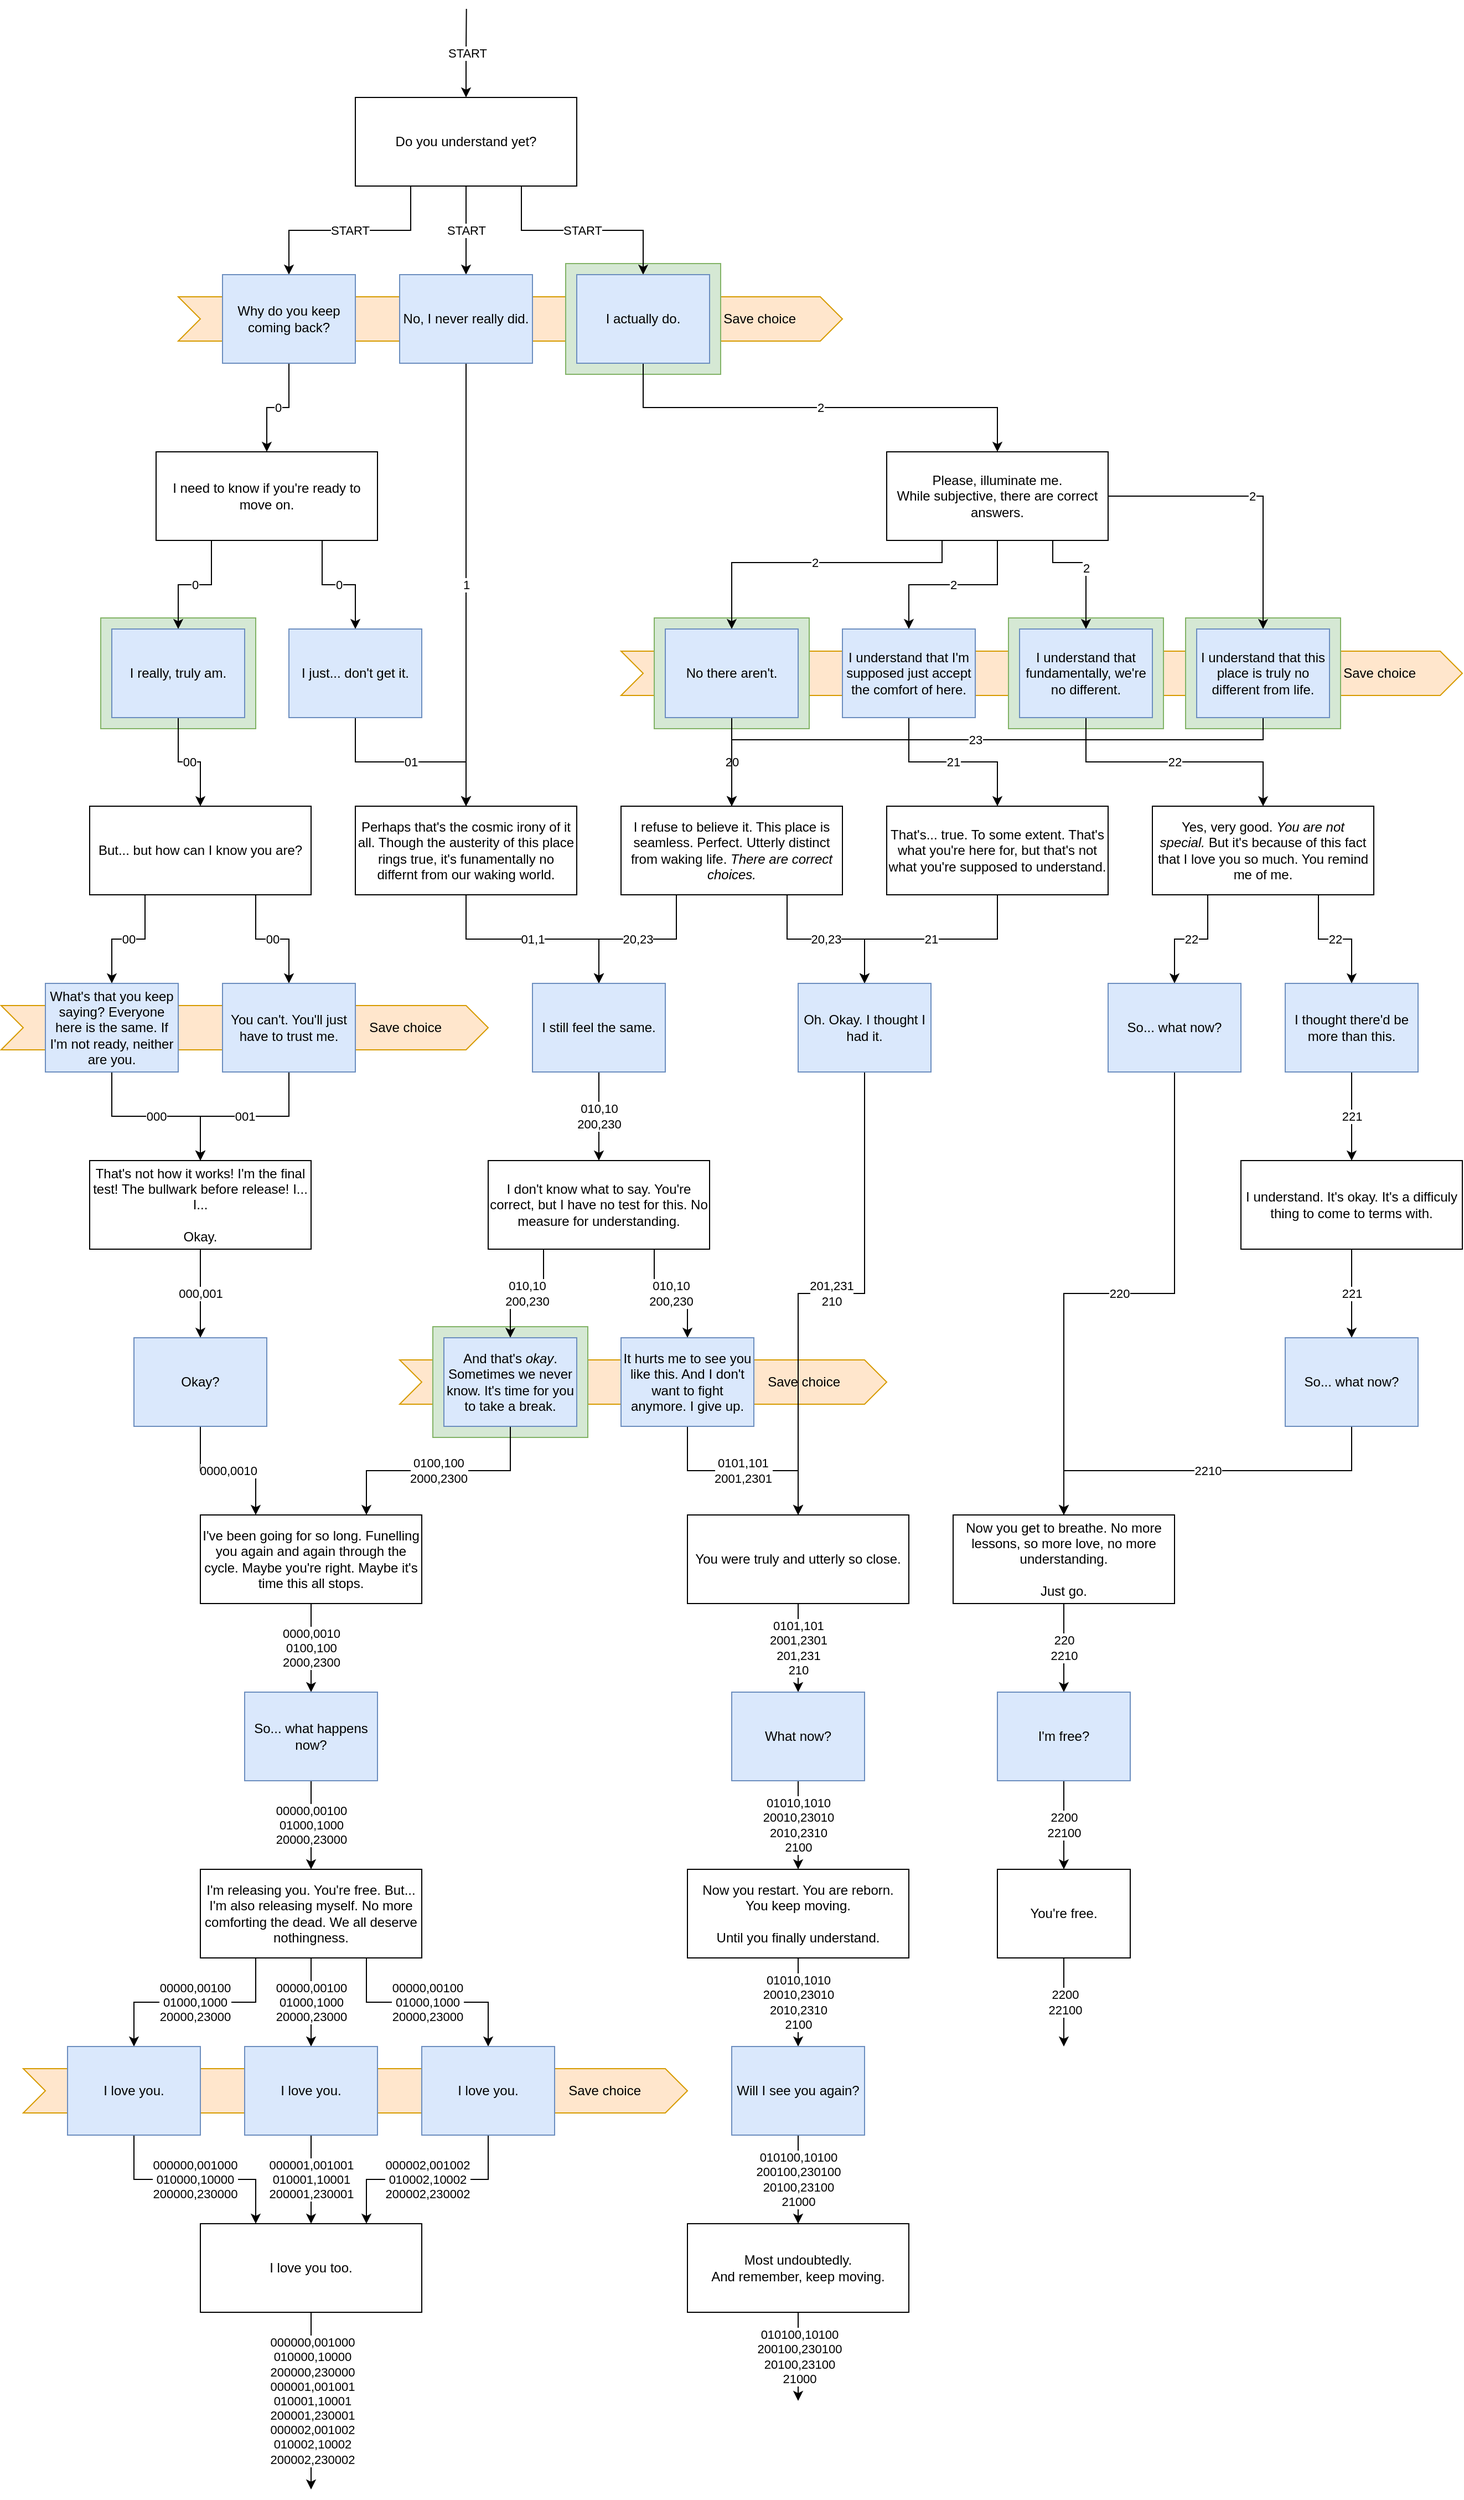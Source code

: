 <mxfile version="20.8.16" type="device"><diagram name="Page-1" id="3zAvC4uQ2UPgK45ixoWd"><mxGraphModel dx="1434" dy="956" grid="1" gridSize="10" guides="1" tooltips="1" connect="1" arrows="1" fold="1" page="1" pageScale="1" pageWidth="800" pageHeight="1000" math="0" shadow="0"><root><mxCell id="0"/><mxCell id="1" parent="0"/><mxCell id="sN-Rr3msufmlazrke0UE-114" value="&lt;blockquote style=&quot;margin: 0 0 0 40px; border: none; padding: 0px;&quot;&gt;&lt;blockquote style=&quot;margin: 0 0 0 40px; border: none; padding: 0px;&quot;&gt;&lt;blockquote style=&quot;margin: 0 0 0 40px; border: none; padding: 0px;&quot;&gt;Save choice&lt;/blockquote&gt;&lt;/blockquote&gt;&lt;/blockquote&gt;" style="shape=step;perimeter=stepPerimeter;whiteSpace=wrap;html=1;fixedSize=1;fillColor=#ffe6cc;strokeColor=#d79b00;align=right;spacingRight=40;" vertex="1" parent="1"><mxGeometry x="400" y="1260" width="440" height="40" as="geometry"/></mxCell><mxCell id="sN-Rr3msufmlazrke0UE-123" value="" style="rounded=0;whiteSpace=wrap;html=1;fillColor=#d5e8d4;strokeColor=#82b366;" vertex="1" parent="1"><mxGeometry x="430" y="1230" width="140" height="100" as="geometry"/></mxCell><mxCell id="sN-Rr3msufmlazrke0UE-122" value="" style="rounded=0;whiteSpace=wrap;html=1;fillColor=#d5e8d4;strokeColor=#82b366;" vertex="1" parent="1"><mxGeometry x="130" y="590" width="140" height="100" as="geometry"/></mxCell><mxCell id="sN-Rr3msufmlazrke0UE-113" value="&lt;blockquote style=&quot;margin: 0 0 0 40px; border: none; padding: 0px;&quot;&gt;&lt;blockquote style=&quot;margin: 0 0 0 40px; border: none; padding: 0px;&quot;&gt;&lt;blockquote style=&quot;margin: 0 0 0 40px; border: none; padding: 0px;&quot;&gt;Save choice&lt;/blockquote&gt;&lt;/blockquote&gt;&lt;/blockquote&gt;" style="shape=step;perimeter=stepPerimeter;whiteSpace=wrap;html=1;fixedSize=1;fillColor=#ffe6cc;strokeColor=#d79b00;align=right;spacingRight=40;" vertex="1" parent="1"><mxGeometry x="600" y="620" width="760" height="40" as="geometry"/></mxCell><mxCell id="sN-Rr3msufmlazrke0UE-121" value="" style="rounded=0;whiteSpace=wrap;html=1;fillColor=#d5e8d4;strokeColor=#82b366;" vertex="1" parent="1"><mxGeometry x="950" y="590" width="140" height="100" as="geometry"/></mxCell><mxCell id="sN-Rr3msufmlazrke0UE-120" value="" style="rounded=0;whiteSpace=wrap;html=1;fillColor=#d5e8d4;strokeColor=#82b366;" vertex="1" parent="1"><mxGeometry x="1110" y="590" width="140" height="100" as="geometry"/></mxCell><mxCell id="sN-Rr3msufmlazrke0UE-119" value="" style="rounded=0;whiteSpace=wrap;html=1;fillColor=#d5e8d4;strokeColor=#82b366;" vertex="1" parent="1"><mxGeometry x="630" y="590" width="140" height="100" as="geometry"/></mxCell><mxCell id="sN-Rr3msufmlazrke0UE-116" value="&lt;blockquote style=&quot;margin: 0 0 0 40px; border: none; padding: 0px;&quot;&gt;&lt;blockquote style=&quot;margin: 0 0 0 40px; border: none; padding: 0px;&quot;&gt;&lt;blockquote style=&quot;margin: 0 0 0 40px; border: none; padding: 0px;&quot;&gt;Save choice&lt;/blockquote&gt;&lt;/blockquote&gt;&lt;/blockquote&gt;" style="shape=step;perimeter=stepPerimeter;whiteSpace=wrap;html=1;fixedSize=1;fillColor=#ffe6cc;strokeColor=#d79b00;align=right;spacingRight=40;" vertex="1" parent="1"><mxGeometry x="200" y="300" width="600" height="40" as="geometry"/></mxCell><mxCell id="sN-Rr3msufmlazrke0UE-118" value="" style="rounded=0;whiteSpace=wrap;html=1;fillColor=#d5e8d4;strokeColor=#82b366;" vertex="1" parent="1"><mxGeometry x="550" y="270" width="140" height="100" as="geometry"/></mxCell><mxCell id="sN-Rr3msufmlazrke0UE-117" value="&lt;blockquote style=&quot;margin: 0 0 0 40px; border: none; padding: 0px;&quot;&gt;&lt;blockquote style=&quot;margin: 0 0 0 40px; border: none; padding: 0px;&quot;&gt;&lt;blockquote style=&quot;margin: 0 0 0 40px; border: none; padding: 0px;&quot;&gt;Save choice&lt;/blockquote&gt;&lt;/blockquote&gt;&lt;/blockquote&gt;" style="shape=step;perimeter=stepPerimeter;whiteSpace=wrap;html=1;fixedSize=1;fillColor=#ffe6cc;strokeColor=#d79b00;align=right;spacingRight=40;" vertex="1" parent="1"><mxGeometry x="60" y="1900" width="600" height="40" as="geometry"/></mxCell><mxCell id="sN-Rr3msufmlazrke0UE-115" value="&lt;blockquote style=&quot;margin: 0 0 0 40px; border: none; padding: 0px;&quot;&gt;&lt;blockquote style=&quot;margin: 0 0 0 40px; border: none; padding: 0px;&quot;&gt;&lt;blockquote style=&quot;margin: 0 0 0 40px; border: none; padding: 0px;&quot;&gt;Save choice&lt;/blockquote&gt;&lt;/blockquote&gt;&lt;/blockquote&gt;" style="shape=step;perimeter=stepPerimeter;whiteSpace=wrap;html=1;fixedSize=1;fillColor=#ffe6cc;strokeColor=#d79b00;align=right;spacingRight=40;" vertex="1" parent="1"><mxGeometry x="40" y="940" width="440" height="40" as="geometry"/></mxCell><mxCell id="sN-Rr3msufmlazrke0UE-68" value="201,231&lt;br&gt;210" style="edgeStyle=orthogonalEdgeStyle;rounded=0;orthogonalLoop=1;jettySize=auto;html=1;exitX=0.5;exitY=1;exitDx=0;exitDy=0;entryX=0.5;entryY=0;entryDx=0;entryDy=0;" edge="1" parent="1" source="sN-Rr3msufmlazrke0UE-50" target="sN-Rr3msufmlazrke0UE-67"><mxGeometry relative="1" as="geometry"/></mxCell><mxCell id="qBQjaYmyJl9NeoJPT0mI-4" value="START" style="edgeStyle=orthogonalEdgeStyle;rounded=0;orthogonalLoop=1;jettySize=auto;html=1;exitX=0.5;exitY=0;exitDx=0;exitDy=0;startArrow=classic;startFill=1;endArrow=none;endFill=0;" parent="1" source="qBQjaYmyJl9NeoJPT0mI-5" edge="1"><mxGeometry relative="1" as="geometry"><mxPoint x="460.345" y="40" as="targetPoint"/></mxGeometry></mxCell><mxCell id="sN-Rr3msufmlazrke0UE-3" value="START" style="edgeStyle=orthogonalEdgeStyle;rounded=0;orthogonalLoop=1;jettySize=auto;html=1;exitX=0.25;exitY=1;exitDx=0;exitDy=0;entryX=0.5;entryY=0;entryDx=0;entryDy=0;" edge="1" parent="1" source="qBQjaYmyJl9NeoJPT0mI-5" target="qBQjaYmyJl9NeoJPT0mI-14"><mxGeometry relative="1" as="geometry"/></mxCell><mxCell id="sN-Rr3msufmlazrke0UE-4" value="START" style="edgeStyle=orthogonalEdgeStyle;rounded=0;orthogonalLoop=1;jettySize=auto;html=1;exitX=0.5;exitY=1;exitDx=0;exitDy=0;entryX=0.5;entryY=0;entryDx=0;entryDy=0;" edge="1" parent="1" source="qBQjaYmyJl9NeoJPT0mI-5" target="sN-Rr3msufmlazrke0UE-1"><mxGeometry relative="1" as="geometry"/></mxCell><mxCell id="sN-Rr3msufmlazrke0UE-5" value="START" style="edgeStyle=orthogonalEdgeStyle;rounded=0;orthogonalLoop=1;jettySize=auto;html=1;exitX=0.75;exitY=1;exitDx=0;exitDy=0;entryX=0.5;entryY=0;entryDx=0;entryDy=0;" edge="1" parent="1" source="qBQjaYmyJl9NeoJPT0mI-5" target="sN-Rr3msufmlazrke0UE-2"><mxGeometry relative="1" as="geometry"/></mxCell><mxCell id="qBQjaYmyJl9NeoJPT0mI-5" value="Do you understand yet?" style="rounded=0;whiteSpace=wrap;html=1;" parent="1" vertex="1"><mxGeometry x="360" y="120" width="200" height="80" as="geometry"/></mxCell><mxCell id="sN-Rr3msufmlazrke0UE-9" value="0" style="edgeStyle=orthogonalEdgeStyle;rounded=0;orthogonalLoop=1;jettySize=auto;html=1;exitX=0.5;exitY=1;exitDx=0;exitDy=0;entryX=0.5;entryY=0;entryDx=0;entryDy=0;" edge="1" parent="1" source="qBQjaYmyJl9NeoJPT0mI-14" target="sN-Rr3msufmlazrke0UE-8"><mxGeometry relative="1" as="geometry"/></mxCell><mxCell id="qBQjaYmyJl9NeoJPT0mI-14" value="Why do you keep coming back?" style="rounded=0;whiteSpace=wrap;html=1;fillColor=#dae8fc;strokeColor=#6c8ebf;" parent="1" vertex="1"><mxGeometry x="240" y="280" width="120" height="80" as="geometry"/></mxCell><mxCell id="sN-Rr3msufmlazrke0UE-10" value="1" style="edgeStyle=orthogonalEdgeStyle;rounded=0;orthogonalLoop=1;jettySize=auto;html=1;exitX=0.5;exitY=1;exitDx=0;exitDy=0;entryX=0.5;entryY=0;entryDx=0;entryDy=0;" edge="1" parent="1" source="sN-Rr3msufmlazrke0UE-1" target="sN-Rr3msufmlazrke0UE-7"><mxGeometry relative="1" as="geometry"/></mxCell><mxCell id="sN-Rr3msufmlazrke0UE-1" value="No, I never really did." style="rounded=0;whiteSpace=wrap;html=1;fillColor=#dae8fc;strokeColor=#6c8ebf;" vertex="1" parent="1"><mxGeometry x="400" y="280" width="120" height="80" as="geometry"/></mxCell><mxCell id="sN-Rr3msufmlazrke0UE-11" value="2" style="edgeStyle=orthogonalEdgeStyle;rounded=0;orthogonalLoop=1;jettySize=auto;html=1;exitX=0.5;exitY=1;exitDx=0;exitDy=0;entryX=0.5;entryY=0;entryDx=0;entryDy=0;" edge="1" parent="1" source="sN-Rr3msufmlazrke0UE-2" target="sN-Rr3msufmlazrke0UE-6"><mxGeometry relative="1" as="geometry"/></mxCell><mxCell id="sN-Rr3msufmlazrke0UE-2" value="I actually do." style="rounded=0;whiteSpace=wrap;html=1;fillColor=#dae8fc;strokeColor=#6c8ebf;" vertex="1" parent="1"><mxGeometry x="560" y="280" width="120" height="80" as="geometry"/></mxCell><mxCell id="sN-Rr3msufmlazrke0UE-25" value="2" style="edgeStyle=orthogonalEdgeStyle;rounded=0;orthogonalLoop=1;jettySize=auto;html=1;exitX=1;exitY=0.5;exitDx=0;exitDy=0;entryX=0.5;entryY=0;entryDx=0;entryDy=0;" edge="1" parent="1" source="sN-Rr3msufmlazrke0UE-6" target="sN-Rr3msufmlazrke0UE-20"><mxGeometry relative="1" as="geometry"/></mxCell><mxCell id="sN-Rr3msufmlazrke0UE-26" value="2" style="edgeStyle=orthogonalEdgeStyle;rounded=0;orthogonalLoop=1;jettySize=auto;html=1;exitX=0.75;exitY=1;exitDx=0;exitDy=0;entryX=0.5;entryY=0;entryDx=0;entryDy=0;" edge="1" parent="1" source="sN-Rr3msufmlazrke0UE-6" target="sN-Rr3msufmlazrke0UE-19"><mxGeometry relative="1" as="geometry"><Array as="points"><mxPoint x="990" y="540"/><mxPoint x="1020" y="540"/></Array></mxGeometry></mxCell><mxCell id="sN-Rr3msufmlazrke0UE-27" value="2" style="edgeStyle=orthogonalEdgeStyle;rounded=0;orthogonalLoop=1;jettySize=auto;html=1;exitX=0.25;exitY=1;exitDx=0;exitDy=0;entryX=0.5;entryY=0;entryDx=0;entryDy=0;" edge="1" parent="1" source="sN-Rr3msufmlazrke0UE-6" target="sN-Rr3msufmlazrke0UE-17"><mxGeometry relative="1" as="geometry"><Array as="points"><mxPoint x="890" y="540"/><mxPoint x="700" y="540"/></Array></mxGeometry></mxCell><mxCell id="sN-Rr3msufmlazrke0UE-28" value="2" style="edgeStyle=orthogonalEdgeStyle;rounded=0;orthogonalLoop=1;jettySize=auto;html=1;exitX=0.5;exitY=1;exitDx=0;exitDy=0;entryX=0.5;entryY=0;entryDx=0;entryDy=0;" edge="1" parent="1" source="sN-Rr3msufmlazrke0UE-6" target="sN-Rr3msufmlazrke0UE-18"><mxGeometry relative="1" as="geometry"/></mxCell><mxCell id="sN-Rr3msufmlazrke0UE-6" value="Please, illuminate me.&lt;br&gt;While subjective, there are correct answers." style="rounded=0;whiteSpace=wrap;html=1;" vertex="1" parent="1"><mxGeometry x="840" y="440" width="200" height="80" as="geometry"/></mxCell><mxCell id="sN-Rr3msufmlazrke0UE-46" value="01,1" style="edgeStyle=orthogonalEdgeStyle;rounded=0;orthogonalLoop=1;jettySize=auto;html=1;exitX=0.5;exitY=1;exitDx=0;exitDy=0;entryX=0.5;entryY=0;entryDx=0;entryDy=0;" edge="1" parent="1" source="sN-Rr3msufmlazrke0UE-7" target="sN-Rr3msufmlazrke0UE-45"><mxGeometry relative="1" as="geometry"/></mxCell><mxCell id="sN-Rr3msufmlazrke0UE-7" value="Perhaps that's the cosmic irony of it all. Though the austerity of this place rings true, it's funamentally no differnt from our waking world." style="rounded=0;whiteSpace=wrap;html=1;" vertex="1" parent="1"><mxGeometry x="360" y="760" width="200" height="80" as="geometry"/></mxCell><mxCell id="sN-Rr3msufmlazrke0UE-14" value="0" style="edgeStyle=orthogonalEdgeStyle;rounded=0;orthogonalLoop=1;jettySize=auto;html=1;exitX=0.25;exitY=1;exitDx=0;exitDy=0;entryX=0.5;entryY=0;entryDx=0;entryDy=0;" edge="1" parent="1" source="sN-Rr3msufmlazrke0UE-8" target="sN-Rr3msufmlazrke0UE-13"><mxGeometry relative="1" as="geometry"/></mxCell><mxCell id="sN-Rr3msufmlazrke0UE-15" value="0" style="edgeStyle=orthogonalEdgeStyle;rounded=0;orthogonalLoop=1;jettySize=auto;html=1;exitX=0.75;exitY=1;exitDx=0;exitDy=0;entryX=0.5;entryY=0;entryDx=0;entryDy=0;" edge="1" parent="1" source="sN-Rr3msufmlazrke0UE-8" target="sN-Rr3msufmlazrke0UE-12"><mxGeometry relative="1" as="geometry"/></mxCell><mxCell id="sN-Rr3msufmlazrke0UE-8" value="I need to know if you're ready to move on." style="rounded=0;whiteSpace=wrap;html=1;" vertex="1" parent="1"><mxGeometry x="180" y="440" width="200" height="80" as="geometry"/></mxCell><mxCell id="sN-Rr3msufmlazrke0UE-16" value="01" style="edgeStyle=orthogonalEdgeStyle;rounded=0;orthogonalLoop=1;jettySize=auto;html=1;exitX=0.5;exitY=1;exitDx=0;exitDy=0;entryX=0.5;entryY=0;entryDx=0;entryDy=0;" edge="1" parent="1" source="sN-Rr3msufmlazrke0UE-12" target="sN-Rr3msufmlazrke0UE-7"><mxGeometry relative="1" as="geometry"/></mxCell><mxCell id="sN-Rr3msufmlazrke0UE-12" value="I just... don't get it." style="rounded=0;whiteSpace=wrap;html=1;fillColor=#dae8fc;strokeColor=#6c8ebf;" vertex="1" parent="1"><mxGeometry x="300" y="600" width="120" height="80" as="geometry"/></mxCell><mxCell id="sN-Rr3msufmlazrke0UE-38" value="00" style="edgeStyle=orthogonalEdgeStyle;rounded=0;orthogonalLoop=1;jettySize=auto;html=1;exitX=0.5;exitY=1;exitDx=0;exitDy=0;entryX=0.5;entryY=0;entryDx=0;entryDy=0;" edge="1" parent="1" source="sN-Rr3msufmlazrke0UE-13" target="sN-Rr3msufmlazrke0UE-37"><mxGeometry relative="1" as="geometry"/></mxCell><mxCell id="sN-Rr3msufmlazrke0UE-13" value="I really, truly am." style="rounded=0;whiteSpace=wrap;html=1;fillColor=#dae8fc;strokeColor=#6c8ebf;" vertex="1" parent="1"><mxGeometry x="140" y="600" width="120" height="80" as="geometry"/></mxCell><mxCell id="sN-Rr3msufmlazrke0UE-30" value="20" style="edgeStyle=orthogonalEdgeStyle;rounded=0;orthogonalLoop=1;jettySize=auto;html=1;exitX=0.5;exitY=1;exitDx=0;exitDy=0;entryX=0.5;entryY=0;entryDx=0;entryDy=0;" edge="1" parent="1" source="sN-Rr3msufmlazrke0UE-17" target="sN-Rr3msufmlazrke0UE-29"><mxGeometry relative="1" as="geometry"/></mxCell><mxCell id="sN-Rr3msufmlazrke0UE-17" value="No there aren't." style="rounded=0;whiteSpace=wrap;html=1;fillColor=#dae8fc;strokeColor=#6c8ebf;" vertex="1" parent="1"><mxGeometry x="640" y="600" width="120" height="80" as="geometry"/></mxCell><mxCell id="sN-Rr3msufmlazrke0UE-34" value="21" style="edgeStyle=orthogonalEdgeStyle;rounded=0;orthogonalLoop=1;jettySize=auto;html=1;exitX=0.5;exitY=1;exitDx=0;exitDy=0;entryX=0.5;entryY=0;entryDx=0;entryDy=0;" edge="1" parent="1" source="sN-Rr3msufmlazrke0UE-18" target="sN-Rr3msufmlazrke0UE-31"><mxGeometry relative="1" as="geometry"/></mxCell><mxCell id="sN-Rr3msufmlazrke0UE-18" value="I understand that I'm supposed just accept the comfort of here." style="rounded=0;whiteSpace=wrap;html=1;fillColor=#dae8fc;strokeColor=#6c8ebf;" vertex="1" parent="1"><mxGeometry x="800" y="600" width="120" height="80" as="geometry"/></mxCell><mxCell id="sN-Rr3msufmlazrke0UE-35" value="22" style="edgeStyle=orthogonalEdgeStyle;rounded=0;orthogonalLoop=1;jettySize=auto;html=1;exitX=0.5;exitY=1;exitDx=0;exitDy=0;entryX=0.5;entryY=0;entryDx=0;entryDy=0;" edge="1" parent="1" source="sN-Rr3msufmlazrke0UE-19" target="sN-Rr3msufmlazrke0UE-32"><mxGeometry relative="1" as="geometry"/></mxCell><mxCell id="sN-Rr3msufmlazrke0UE-19" value="I understand that fundamentally, we're no different." style="rounded=0;whiteSpace=wrap;html=1;fillColor=#dae8fc;strokeColor=#6c8ebf;" vertex="1" parent="1"><mxGeometry x="960" y="600" width="120" height="80" as="geometry"/></mxCell><mxCell id="sN-Rr3msufmlazrke0UE-40" value="23" style="edgeStyle=orthogonalEdgeStyle;rounded=0;orthogonalLoop=1;jettySize=auto;html=1;exitX=0.5;exitY=1;exitDx=0;exitDy=0;entryX=0.5;entryY=0;entryDx=0;entryDy=0;" edge="1" parent="1" source="sN-Rr3msufmlazrke0UE-20" target="sN-Rr3msufmlazrke0UE-29"><mxGeometry relative="1" as="geometry"><Array as="points"><mxPoint x="1180" y="700"/><mxPoint x="700" y="700"/></Array></mxGeometry></mxCell><mxCell id="sN-Rr3msufmlazrke0UE-20" value="I understand that this place is truly no different from life." style="rounded=0;whiteSpace=wrap;html=1;fillColor=#dae8fc;strokeColor=#6c8ebf;" vertex="1" parent="1"><mxGeometry x="1120" y="600" width="120" height="80" as="geometry"/></mxCell><mxCell id="sN-Rr3msufmlazrke0UE-49" value="20,23" style="edgeStyle=orthogonalEdgeStyle;rounded=0;orthogonalLoop=1;jettySize=auto;html=1;exitX=0.25;exitY=1;exitDx=0;exitDy=0;entryX=0.5;entryY=0;entryDx=0;entryDy=0;" edge="1" parent="1" source="sN-Rr3msufmlazrke0UE-29" target="sN-Rr3msufmlazrke0UE-45"><mxGeometry relative="1" as="geometry"/></mxCell><mxCell id="sN-Rr3msufmlazrke0UE-51" value="20,23" style="edgeStyle=orthogonalEdgeStyle;rounded=0;orthogonalLoop=1;jettySize=auto;html=1;exitX=0.75;exitY=1;exitDx=0;exitDy=0;entryX=0.5;entryY=0;entryDx=0;entryDy=0;" edge="1" parent="1" source="sN-Rr3msufmlazrke0UE-29" target="sN-Rr3msufmlazrke0UE-50"><mxGeometry relative="1" as="geometry"/></mxCell><mxCell id="sN-Rr3msufmlazrke0UE-29" value="I refuse to believe it. This place is seamless. Perfect. Utterly distinct from waking life. &lt;i&gt;There are correct choices.&lt;/i&gt;" style="rounded=0;whiteSpace=wrap;html=1;" vertex="1" parent="1"><mxGeometry x="600" y="760" width="200" height="80" as="geometry"/></mxCell><mxCell id="sN-Rr3msufmlazrke0UE-53" value="21" style="edgeStyle=orthogonalEdgeStyle;rounded=0;orthogonalLoop=1;jettySize=auto;html=1;exitX=0.5;exitY=1;exitDx=0;exitDy=0;entryX=0.5;entryY=0;entryDx=0;entryDy=0;" edge="1" parent="1" source="sN-Rr3msufmlazrke0UE-31" target="sN-Rr3msufmlazrke0UE-50"><mxGeometry relative="1" as="geometry"/></mxCell><mxCell id="sN-Rr3msufmlazrke0UE-31" value="That's... true. To some extent. That's what you're here for, but that's not what you're supposed to understand." style="rounded=0;whiteSpace=wrap;html=1;" vertex="1" parent="1"><mxGeometry x="840" y="760" width="200" height="80" as="geometry"/></mxCell><mxCell id="sN-Rr3msufmlazrke0UE-56" value="22" style="edgeStyle=orthogonalEdgeStyle;rounded=0;orthogonalLoop=1;jettySize=auto;html=1;exitX=0.25;exitY=1;exitDx=0;exitDy=0;entryX=0.5;entryY=0;entryDx=0;entryDy=0;" edge="1" parent="1" source="sN-Rr3msufmlazrke0UE-32" target="sN-Rr3msufmlazrke0UE-54"><mxGeometry relative="1" as="geometry"/></mxCell><mxCell id="sN-Rr3msufmlazrke0UE-57" value="22" style="edgeStyle=orthogonalEdgeStyle;rounded=0;orthogonalLoop=1;jettySize=auto;html=1;exitX=0.75;exitY=1;exitDx=0;exitDy=0;entryX=0.5;entryY=0;entryDx=0;entryDy=0;" edge="1" parent="1" source="sN-Rr3msufmlazrke0UE-32" target="sN-Rr3msufmlazrke0UE-55"><mxGeometry relative="1" as="geometry"/></mxCell><mxCell id="sN-Rr3msufmlazrke0UE-32" value="Yes, very good. &lt;i&gt;You are not special.&lt;/i&gt;&amp;nbsp;But it's because of this fact that I love you so much. You remind me of me." style="rounded=0;whiteSpace=wrap;html=1;" vertex="1" parent="1"><mxGeometry x="1080" y="760" width="200" height="80" as="geometry"/></mxCell><mxCell id="sN-Rr3msufmlazrke0UE-43" value="00" style="edgeStyle=orthogonalEdgeStyle;rounded=0;orthogonalLoop=1;jettySize=auto;html=1;exitX=0.25;exitY=1;exitDx=0;exitDy=0;entryX=0.5;entryY=0;entryDx=0;entryDy=0;" edge="1" parent="1" source="sN-Rr3msufmlazrke0UE-37" target="sN-Rr3msufmlazrke0UE-42"><mxGeometry relative="1" as="geometry"/></mxCell><mxCell id="sN-Rr3msufmlazrke0UE-44" value="00" style="edgeStyle=orthogonalEdgeStyle;rounded=0;orthogonalLoop=1;jettySize=auto;html=1;exitX=0.75;exitY=1;exitDx=0;exitDy=0;entryX=0.5;entryY=0;entryDx=0;entryDy=0;" edge="1" parent="1" source="sN-Rr3msufmlazrke0UE-37" target="sN-Rr3msufmlazrke0UE-41"><mxGeometry relative="1" as="geometry"/></mxCell><mxCell id="sN-Rr3msufmlazrke0UE-37" value="But... but how can I know you are?" style="rounded=0;whiteSpace=wrap;html=1;" vertex="1" parent="1"><mxGeometry x="120" y="760" width="200" height="80" as="geometry"/></mxCell><mxCell id="sN-Rr3msufmlazrke0UE-61" value="001" style="edgeStyle=orthogonalEdgeStyle;rounded=0;orthogonalLoop=1;jettySize=auto;html=1;exitX=0.5;exitY=1;exitDx=0;exitDy=0;entryX=0.5;entryY=0;entryDx=0;entryDy=0;" edge="1" parent="1" source="sN-Rr3msufmlazrke0UE-41" target="sN-Rr3msufmlazrke0UE-60"><mxGeometry relative="1" as="geometry"/></mxCell><mxCell id="sN-Rr3msufmlazrke0UE-41" value="You can't. You'll just have to trust me." style="rounded=0;whiteSpace=wrap;html=1;fillColor=#dae8fc;strokeColor=#6c8ebf;" vertex="1" parent="1"><mxGeometry x="240" y="920" width="120" height="80" as="geometry"/></mxCell><mxCell id="sN-Rr3msufmlazrke0UE-65" value="000" style="edgeStyle=orthogonalEdgeStyle;rounded=0;orthogonalLoop=1;jettySize=auto;html=1;exitX=0.5;exitY=1;exitDx=0;exitDy=0;entryX=0.5;entryY=0;entryDx=0;entryDy=0;" edge="1" parent="1" source="sN-Rr3msufmlazrke0UE-42" target="sN-Rr3msufmlazrke0UE-60"><mxGeometry relative="1" as="geometry"/></mxCell><mxCell id="sN-Rr3msufmlazrke0UE-42" value="What's that you keep saying? Everyone here is the same. If I'm not ready, neither are you." style="rounded=0;whiteSpace=wrap;html=1;fillColor=#dae8fc;strokeColor=#6c8ebf;" vertex="1" parent="1"><mxGeometry x="80" y="920" width="120" height="80" as="geometry"/></mxCell><mxCell id="sN-Rr3msufmlazrke0UE-59" value="010,10&lt;br&gt;200,230" style="edgeStyle=orthogonalEdgeStyle;rounded=0;orthogonalLoop=1;jettySize=auto;html=1;exitX=0.5;exitY=1;exitDx=0;exitDy=0;entryX=0.5;entryY=0;entryDx=0;entryDy=0;" edge="1" parent="1" source="sN-Rr3msufmlazrke0UE-45" target="sN-Rr3msufmlazrke0UE-58"><mxGeometry relative="1" as="geometry"><mxPoint as="offset"/></mxGeometry></mxCell><mxCell id="sN-Rr3msufmlazrke0UE-45" value="I still feel the same." style="rounded=0;whiteSpace=wrap;html=1;fillColor=#dae8fc;strokeColor=#6c8ebf;" vertex="1" parent="1"><mxGeometry x="520" y="920" width="120" height="80" as="geometry"/></mxCell><mxCell id="sN-Rr3msufmlazrke0UE-50" value="Oh. Okay. I thought I had it." style="rounded=0;whiteSpace=wrap;html=1;fillColor=#dae8fc;strokeColor=#6c8ebf;" vertex="1" parent="1"><mxGeometry x="760" y="920" width="120" height="80" as="geometry"/></mxCell><mxCell id="sN-Rr3msufmlazrke0UE-72" value="220" style="edgeStyle=orthogonalEdgeStyle;rounded=0;orthogonalLoop=1;jettySize=auto;html=1;exitX=0.5;exitY=1;exitDx=0;exitDy=0;entryX=0.5;entryY=0;entryDx=0;entryDy=0;" edge="1" parent="1" source="sN-Rr3msufmlazrke0UE-54" target="sN-Rr3msufmlazrke0UE-71"><mxGeometry relative="1" as="geometry"/></mxCell><mxCell id="sN-Rr3msufmlazrke0UE-54" value="So... what now?" style="rounded=0;whiteSpace=wrap;html=1;fillColor=#dae8fc;strokeColor=#6c8ebf;" vertex="1" parent="1"><mxGeometry x="1040" y="920" width="120" height="80" as="geometry"/></mxCell><mxCell id="sN-Rr3msufmlazrke0UE-74" value="221" style="edgeStyle=orthogonalEdgeStyle;rounded=0;orthogonalLoop=1;jettySize=auto;html=1;exitX=0.5;exitY=1;exitDx=0;exitDy=0;entryX=0.5;entryY=0;entryDx=0;entryDy=0;" edge="1" parent="1" source="sN-Rr3msufmlazrke0UE-55" target="sN-Rr3msufmlazrke0UE-73"><mxGeometry relative="1" as="geometry"/></mxCell><mxCell id="sN-Rr3msufmlazrke0UE-55" value="I thought there'd be more than this." style="rounded=0;whiteSpace=wrap;html=1;fillColor=#dae8fc;strokeColor=#6c8ebf;" vertex="1" parent="1"><mxGeometry x="1200" y="920" width="120" height="80" as="geometry"/></mxCell><mxCell id="sN-Rr3msufmlazrke0UE-83" value="010,10&lt;br style=&quot;border-color: var(--border-color);&quot;&gt;200,230" style="edgeStyle=orthogonalEdgeStyle;rounded=0;orthogonalLoop=1;jettySize=auto;html=1;exitX=0.75;exitY=1;exitDx=0;exitDy=0;entryX=0.5;entryY=0;entryDx=0;entryDy=0;" edge="1" parent="1" source="sN-Rr3msufmlazrke0UE-58" target="sN-Rr3msufmlazrke0UE-80"><mxGeometry relative="1" as="geometry"/></mxCell><mxCell id="sN-Rr3msufmlazrke0UE-84" value="010,10&lt;br style=&quot;border-color: var(--border-color);&quot;&gt;200,230" style="edgeStyle=orthogonalEdgeStyle;rounded=0;orthogonalLoop=1;jettySize=auto;html=1;exitX=0.25;exitY=1;exitDx=0;exitDy=0;entryX=0.5;entryY=0;entryDx=0;entryDy=0;" edge="1" parent="1" source="sN-Rr3msufmlazrke0UE-58" target="sN-Rr3msufmlazrke0UE-81"><mxGeometry relative="1" as="geometry"/></mxCell><mxCell id="sN-Rr3msufmlazrke0UE-58" value="I don't know what to say. You're correct, but I have no test for this. No measure for understanding." style="rounded=0;whiteSpace=wrap;html=1;" vertex="1" parent="1"><mxGeometry x="480" y="1080" width="200" height="80" as="geometry"/></mxCell><mxCell id="sN-Rr3msufmlazrke0UE-66" value="000,001" style="edgeStyle=orthogonalEdgeStyle;rounded=0;orthogonalLoop=1;jettySize=auto;html=1;exitX=0.5;exitY=1;exitDx=0;exitDy=0;entryX=0.5;entryY=0;entryDx=0;entryDy=0;" edge="1" parent="1" source="sN-Rr3msufmlazrke0UE-60" target="sN-Rr3msufmlazrke0UE-63"><mxGeometry relative="1" as="geometry"/></mxCell><mxCell id="sN-Rr3msufmlazrke0UE-60" value="That's not how it works! I'm the final test! The bullwark before release! I...&lt;br&gt;I...&lt;br&gt;&lt;br&gt;Okay." style="rounded=0;whiteSpace=wrap;html=1;" vertex="1" parent="1"><mxGeometry x="120" y="1080" width="200" height="80" as="geometry"/></mxCell><mxCell id="sN-Rr3msufmlazrke0UE-86" value="0000,0010" style="edgeStyle=orthogonalEdgeStyle;rounded=0;orthogonalLoop=1;jettySize=auto;html=1;exitX=0.5;exitY=1;exitDx=0;exitDy=0;entryX=0.25;entryY=0;entryDx=0;entryDy=0;" edge="1" parent="1" source="sN-Rr3msufmlazrke0UE-63" target="sN-Rr3msufmlazrke0UE-85"><mxGeometry relative="1" as="geometry"/></mxCell><mxCell id="sN-Rr3msufmlazrke0UE-63" value="Okay?" style="rounded=0;whiteSpace=wrap;html=1;fillColor=#dae8fc;strokeColor=#6c8ebf;" vertex="1" parent="1"><mxGeometry x="160" y="1240" width="120" height="80" as="geometry"/></mxCell><mxCell id="sN-Rr3msufmlazrke0UE-70" value="0101,101&lt;br style=&quot;border-color: var(--border-color);&quot;&gt;2001,2301&lt;br&gt;201,231&lt;br style=&quot;border-color: var(--border-color);&quot;&gt;210" style="edgeStyle=orthogonalEdgeStyle;rounded=0;orthogonalLoop=1;jettySize=auto;html=1;exitX=0.5;exitY=1;exitDx=0;exitDy=0;entryX=0.5;entryY=0;entryDx=0;entryDy=0;" edge="1" parent="1" source="sN-Rr3msufmlazrke0UE-67" target="sN-Rr3msufmlazrke0UE-69"><mxGeometry relative="1" as="geometry"/></mxCell><mxCell id="sN-Rr3msufmlazrke0UE-67" value="You were truly and utterly so close." style="rounded=0;whiteSpace=wrap;html=1;" vertex="1" parent="1"><mxGeometry x="660" y="1400" width="200" height="80" as="geometry"/></mxCell><mxCell id="sN-Rr3msufmlazrke0UE-79" value="01010,1010&lt;br style=&quot;border-color: var(--border-color);&quot;&gt;20010,23010&lt;br style=&quot;border-color: var(--border-color);&quot;&gt;2010,2310&lt;br style=&quot;border-color: var(--border-color);&quot;&gt;2100" style="edgeStyle=orthogonalEdgeStyle;rounded=0;orthogonalLoop=1;jettySize=auto;html=1;exitX=0.5;exitY=1;exitDx=0;exitDy=0;entryX=0.5;entryY=0;entryDx=0;entryDy=0;" edge="1" parent="1" source="sN-Rr3msufmlazrke0UE-69" target="sN-Rr3msufmlazrke0UE-78"><mxGeometry relative="1" as="geometry"/></mxCell><mxCell id="sN-Rr3msufmlazrke0UE-69" value="What now?" style="rounded=0;whiteSpace=wrap;html=1;fillColor=#dae8fc;strokeColor=#6c8ebf;" vertex="1" parent="1"><mxGeometry x="700" y="1560" width="120" height="80" as="geometry"/></mxCell><mxCell id="sN-Rr3msufmlazrke0UE-89" value="220&lt;br&gt;2210" style="edgeStyle=orthogonalEdgeStyle;rounded=0;orthogonalLoop=1;jettySize=auto;html=1;exitX=0.5;exitY=1;exitDx=0;exitDy=0;entryX=0.5;entryY=0;entryDx=0;entryDy=0;" edge="1" parent="1" source="sN-Rr3msufmlazrke0UE-71" target="sN-Rr3msufmlazrke0UE-88"><mxGeometry relative="1" as="geometry"/></mxCell><mxCell id="sN-Rr3msufmlazrke0UE-71" value="Now you get to breathe. No more lessons, so more love, no more understanding.&lt;br&gt;&lt;br&gt;Just go." style="rounded=0;whiteSpace=wrap;html=1;" vertex="1" parent="1"><mxGeometry x="900" y="1400" width="200" height="80" as="geometry"/></mxCell><mxCell id="sN-Rr3msufmlazrke0UE-76" value="221" style="edgeStyle=orthogonalEdgeStyle;rounded=0;orthogonalLoop=1;jettySize=auto;html=1;exitX=0.5;exitY=1;exitDx=0;exitDy=0;entryX=0.5;entryY=0;entryDx=0;entryDy=0;" edge="1" parent="1" source="sN-Rr3msufmlazrke0UE-73" target="sN-Rr3msufmlazrke0UE-75"><mxGeometry relative="1" as="geometry"/></mxCell><mxCell id="sN-Rr3msufmlazrke0UE-73" value="I understand. It's okay. It's a difficuly thing to come to terms with." style="rounded=0;whiteSpace=wrap;html=1;" vertex="1" parent="1"><mxGeometry x="1160" y="1080" width="200" height="80" as="geometry"/></mxCell><mxCell id="sN-Rr3msufmlazrke0UE-77" value="2210" style="edgeStyle=orthogonalEdgeStyle;rounded=0;orthogonalLoop=1;jettySize=auto;html=1;exitX=0.5;exitY=1;exitDx=0;exitDy=0;entryX=0.5;entryY=0;entryDx=0;entryDy=0;" edge="1" parent="1" source="sN-Rr3msufmlazrke0UE-75" target="sN-Rr3msufmlazrke0UE-71"><mxGeometry relative="1" as="geometry"/></mxCell><mxCell id="sN-Rr3msufmlazrke0UE-75" value="So... what now?" style="rounded=0;whiteSpace=wrap;html=1;fillColor=#dae8fc;strokeColor=#6c8ebf;" vertex="1" parent="1"><mxGeometry x="1200" y="1240" width="120" height="80" as="geometry"/></mxCell><mxCell id="sN-Rr3msufmlazrke0UE-93" value="01010,1010&lt;br style=&quot;border-color: var(--border-color);&quot;&gt;20010,23010&lt;br style=&quot;border-color: var(--border-color);&quot;&gt;2010,2310&lt;br style=&quot;border-color: var(--border-color);&quot;&gt;2100" style="edgeStyle=orthogonalEdgeStyle;rounded=0;orthogonalLoop=1;jettySize=auto;html=1;exitX=0.5;exitY=1;exitDx=0;exitDy=0;entryX=0.5;entryY=0;entryDx=0;entryDy=0;" edge="1" parent="1" source="sN-Rr3msufmlazrke0UE-78" target="sN-Rr3msufmlazrke0UE-92"><mxGeometry relative="1" as="geometry"><mxPoint as="offset"/></mxGeometry></mxCell><mxCell id="sN-Rr3msufmlazrke0UE-78" value="Now you restart. You are reborn.&lt;br&gt;You keep moving.&lt;br&gt;&lt;br&gt;Until you finally understand." style="rounded=0;whiteSpace=wrap;html=1;" vertex="1" parent="1"><mxGeometry x="660" y="1720" width="200" height="80" as="geometry"/></mxCell><mxCell id="sN-Rr3msufmlazrke0UE-82" value="0101,101&lt;br style=&quot;border-color: var(--border-color);&quot;&gt;2001,2301" style="edgeStyle=orthogonalEdgeStyle;rounded=0;orthogonalLoop=1;jettySize=auto;html=1;exitX=0.5;exitY=1;exitDx=0;exitDy=0;entryX=0.5;entryY=0;entryDx=0;entryDy=0;" edge="1" parent="1" source="sN-Rr3msufmlazrke0UE-80" target="sN-Rr3msufmlazrke0UE-67"><mxGeometry relative="1" as="geometry"/></mxCell><mxCell id="sN-Rr3msufmlazrke0UE-80" value="It hurts me to see you like this. And I don't want to fight anymore. I give up." style="rounded=0;whiteSpace=wrap;html=1;fillColor=#dae8fc;strokeColor=#6c8ebf;" vertex="1" parent="1"><mxGeometry x="600" y="1240" width="120" height="80" as="geometry"/></mxCell><mxCell id="sN-Rr3msufmlazrke0UE-87" value="0100,100&lt;br style=&quot;border-color: var(--border-color);&quot;&gt;2000,2300" style="edgeStyle=orthogonalEdgeStyle;rounded=0;orthogonalLoop=1;jettySize=auto;html=1;exitX=0.5;exitY=1;exitDx=0;exitDy=0;entryX=0.75;entryY=0;entryDx=0;entryDy=0;" edge="1" parent="1" source="sN-Rr3msufmlazrke0UE-81" target="sN-Rr3msufmlazrke0UE-85"><mxGeometry relative="1" as="geometry"/></mxCell><mxCell id="sN-Rr3msufmlazrke0UE-81" value="And that's &lt;i&gt;okay&lt;/i&gt;. Sometimes we never know. It's time for you to take a break." style="rounded=0;whiteSpace=wrap;html=1;fillColor=#dae8fc;strokeColor=#6c8ebf;" vertex="1" parent="1"><mxGeometry x="440" y="1240" width="120" height="80" as="geometry"/></mxCell><mxCell id="sN-Rr3msufmlazrke0UE-99" value="0000,0010&lt;br&gt;0100,100&lt;br style=&quot;border-color: var(--border-color);&quot;&gt;2000,2300" style="edgeStyle=orthogonalEdgeStyle;rounded=0;orthogonalLoop=1;jettySize=auto;html=1;exitX=0.5;exitY=1;exitDx=0;exitDy=0;entryX=0.5;entryY=0;entryDx=0;entryDy=0;" edge="1" parent="1" source="sN-Rr3msufmlazrke0UE-85" target="sN-Rr3msufmlazrke0UE-98"><mxGeometry relative="1" as="geometry"/></mxCell><mxCell id="sN-Rr3msufmlazrke0UE-85" value="I've been going for so long. Funelling you again and again through the cycle. Maybe you're right. Maybe it's time this all stops." style="rounded=0;whiteSpace=wrap;html=1;" vertex="1" parent="1"><mxGeometry x="220" y="1400" width="200" height="80" as="geometry"/></mxCell><mxCell id="sN-Rr3msufmlazrke0UE-91" value="2200&lt;br style=&quot;border-color: var(--border-color);&quot;&gt;22100" style="edgeStyle=orthogonalEdgeStyle;rounded=0;orthogonalLoop=1;jettySize=auto;html=1;exitX=0.5;exitY=1;exitDx=0;exitDy=0;entryX=0.5;entryY=0;entryDx=0;entryDy=0;" edge="1" parent="1" source="sN-Rr3msufmlazrke0UE-88" target="sN-Rr3msufmlazrke0UE-90"><mxGeometry relative="1" as="geometry"/></mxCell><mxCell id="sN-Rr3msufmlazrke0UE-88" value="I'm free?" style="rounded=0;whiteSpace=wrap;html=1;fillColor=#dae8fc;strokeColor=#6c8ebf;" vertex="1" parent="1"><mxGeometry x="940" y="1560" width="120" height="80" as="geometry"/></mxCell><mxCell id="sN-Rr3msufmlazrke0UE-97" value="2200&lt;br style=&quot;border-color: var(--border-color);&quot;&gt;22100" style="edgeStyle=orthogonalEdgeStyle;rounded=0;orthogonalLoop=1;jettySize=auto;html=1;exitX=0.5;exitY=1;exitDx=0;exitDy=0;" edge="1" parent="1" source="sN-Rr3msufmlazrke0UE-90"><mxGeometry relative="1" as="geometry"><mxPoint x="1000" y="1880" as="targetPoint"/></mxGeometry></mxCell><mxCell id="sN-Rr3msufmlazrke0UE-90" value="You're free." style="rounded=0;whiteSpace=wrap;html=1;" vertex="1" parent="1"><mxGeometry x="940" y="1720" width="120" height="80" as="geometry"/></mxCell><mxCell id="sN-Rr3msufmlazrke0UE-95" value="010100,10100&lt;br style=&quot;border-color: var(--border-color);&quot;&gt;200100,230100&lt;br style=&quot;border-color: var(--border-color);&quot;&gt;20100,23100&lt;br style=&quot;border-color: var(--border-color);&quot;&gt;21000" style="edgeStyle=orthogonalEdgeStyle;rounded=0;orthogonalLoop=1;jettySize=auto;html=1;exitX=0.5;exitY=1;exitDx=0;exitDy=0;entryX=0.5;entryY=0;entryDx=0;entryDy=0;" edge="1" parent="1" source="sN-Rr3msufmlazrke0UE-92" target="sN-Rr3msufmlazrke0UE-94"><mxGeometry relative="1" as="geometry"/></mxCell><mxCell id="sN-Rr3msufmlazrke0UE-92" value="Will I see you again?" style="rounded=0;whiteSpace=wrap;html=1;fillColor=#dae8fc;strokeColor=#6c8ebf;" vertex="1" parent="1"><mxGeometry x="700" y="1880" width="120" height="80" as="geometry"/></mxCell><mxCell id="sN-Rr3msufmlazrke0UE-96" value="010100,10100&lt;br style=&quot;border-color: var(--border-color);&quot;&gt;200100,230100&lt;br style=&quot;border-color: var(--border-color);&quot;&gt;20100,23100&lt;br style=&quot;border-color: var(--border-color);&quot;&gt;21000" style="edgeStyle=orthogonalEdgeStyle;rounded=0;orthogonalLoop=1;jettySize=auto;html=1;exitX=0.5;exitY=1;exitDx=0;exitDy=0;" edge="1" parent="1" source="sN-Rr3msufmlazrke0UE-94"><mxGeometry relative="1" as="geometry"><mxPoint x="760" y="2200" as="targetPoint"/><mxPoint as="offset"/></mxGeometry></mxCell><mxCell id="sN-Rr3msufmlazrke0UE-94" value="Most undoubtedly.&lt;br&gt;And remember, keep moving." style="rounded=0;whiteSpace=wrap;html=1;" vertex="1" parent="1"><mxGeometry x="660" y="2040" width="200" height="80" as="geometry"/></mxCell><mxCell id="sN-Rr3msufmlazrke0UE-101" value="00000,00100&lt;br style=&quot;border-color: var(--border-color);&quot;&gt;01000,1000&lt;br style=&quot;border-color: var(--border-color);&quot;&gt;20000,23000" style="edgeStyle=orthogonalEdgeStyle;rounded=0;orthogonalLoop=1;jettySize=auto;html=1;exitX=0.5;exitY=1;exitDx=0;exitDy=0;entryX=0.5;entryY=0;entryDx=0;entryDy=0;" edge="1" parent="1" source="sN-Rr3msufmlazrke0UE-98" target="sN-Rr3msufmlazrke0UE-100"><mxGeometry relative="1" as="geometry"/></mxCell><mxCell id="sN-Rr3msufmlazrke0UE-98" value="So... what happens now?" style="rounded=0;whiteSpace=wrap;html=1;fillColor=#dae8fc;strokeColor=#6c8ebf;" vertex="1" parent="1"><mxGeometry x="260" y="1560" width="120" height="80" as="geometry"/></mxCell><mxCell id="sN-Rr3msufmlazrke0UE-105" value="00000,00100&lt;br style=&quot;border-color: var(--border-color);&quot;&gt;01000,1000&lt;br style=&quot;border-color: var(--border-color);&quot;&gt;20000,23000" style="edgeStyle=orthogonalEdgeStyle;rounded=0;orthogonalLoop=1;jettySize=auto;html=1;exitX=0.25;exitY=1;exitDx=0;exitDy=0;entryX=0.5;entryY=0;entryDx=0;entryDy=0;" edge="1" parent="1" source="sN-Rr3msufmlazrke0UE-100" target="sN-Rr3msufmlazrke0UE-104"><mxGeometry relative="1" as="geometry"/></mxCell><mxCell id="sN-Rr3msufmlazrke0UE-106" value="00000,00100&lt;br style=&quot;border-color: var(--border-color);&quot;&gt;01000,1000&lt;br style=&quot;border-color: var(--border-color);&quot;&gt;20000,23000" style="edgeStyle=orthogonalEdgeStyle;rounded=0;orthogonalLoop=1;jettySize=auto;html=1;exitX=0.5;exitY=1;exitDx=0;exitDy=0;entryX=0.5;entryY=0;entryDx=0;entryDy=0;" edge="1" parent="1" source="sN-Rr3msufmlazrke0UE-100" target="sN-Rr3msufmlazrke0UE-102"><mxGeometry relative="1" as="geometry"/></mxCell><mxCell id="sN-Rr3msufmlazrke0UE-107" value="00000,00100&lt;br style=&quot;border-color: var(--border-color);&quot;&gt;01000,1000&lt;br style=&quot;border-color: var(--border-color);&quot;&gt;20000,23000" style="edgeStyle=orthogonalEdgeStyle;rounded=0;orthogonalLoop=1;jettySize=auto;html=1;exitX=0.75;exitY=1;exitDx=0;exitDy=0;entryX=0.5;entryY=0;entryDx=0;entryDy=0;" edge="1" parent="1" source="sN-Rr3msufmlazrke0UE-100" target="sN-Rr3msufmlazrke0UE-103"><mxGeometry relative="1" as="geometry"/></mxCell><mxCell id="sN-Rr3msufmlazrke0UE-100" value="I'm releasing you. You're free. But... I'm also releasing myself. No more comforting the dead. We all deserve nothingness." style="rounded=0;whiteSpace=wrap;html=1;" vertex="1" parent="1"><mxGeometry x="220" y="1720" width="200" height="80" as="geometry"/></mxCell><mxCell id="sN-Rr3msufmlazrke0UE-111" value="000001,001001&lt;br style=&quot;border-color: var(--border-color);&quot;&gt;010001,10001&lt;br style=&quot;border-color: var(--border-color);&quot;&gt;200001,230001" style="edgeStyle=orthogonalEdgeStyle;rounded=0;orthogonalLoop=1;jettySize=auto;html=1;exitX=0.5;exitY=1;exitDx=0;exitDy=0;entryX=0.5;entryY=0;entryDx=0;entryDy=0;" edge="1" parent="1" source="sN-Rr3msufmlazrke0UE-102" target="sN-Rr3msufmlazrke0UE-108"><mxGeometry relative="1" as="geometry"/></mxCell><mxCell id="sN-Rr3msufmlazrke0UE-102" value="I love you." style="rounded=0;whiteSpace=wrap;html=1;fillColor=#dae8fc;strokeColor=#6c8ebf;" vertex="1" parent="1"><mxGeometry x="260" y="1880" width="120" height="80" as="geometry"/></mxCell><mxCell id="sN-Rr3msufmlazrke0UE-112" value="000002,001002&lt;br style=&quot;border-color: var(--border-color);&quot;&gt;010002,10002&lt;br style=&quot;border-color: var(--border-color);&quot;&gt;200002,230002" style="edgeStyle=orthogonalEdgeStyle;rounded=0;orthogonalLoop=1;jettySize=auto;html=1;exitX=0.5;exitY=1;exitDx=0;exitDy=0;entryX=0.75;entryY=0;entryDx=0;entryDy=0;" edge="1" parent="1" source="sN-Rr3msufmlazrke0UE-103" target="sN-Rr3msufmlazrke0UE-108"><mxGeometry relative="1" as="geometry"/></mxCell><mxCell id="sN-Rr3msufmlazrke0UE-103" value="I love you." style="rounded=0;whiteSpace=wrap;html=1;fillColor=#dae8fc;strokeColor=#6c8ebf;" vertex="1" parent="1"><mxGeometry x="420" y="1880" width="120" height="80" as="geometry"/></mxCell><mxCell id="sN-Rr3msufmlazrke0UE-110" value="000000,001000&lt;br style=&quot;border-color: var(--border-color);&quot;&gt;010000,10000&lt;br style=&quot;border-color: var(--border-color);&quot;&gt;200000,230000" style="edgeStyle=orthogonalEdgeStyle;rounded=0;orthogonalLoop=1;jettySize=auto;html=1;exitX=0.5;exitY=1;exitDx=0;exitDy=0;entryX=0.25;entryY=0;entryDx=0;entryDy=0;" edge="1" parent="1" source="sN-Rr3msufmlazrke0UE-104" target="sN-Rr3msufmlazrke0UE-108"><mxGeometry relative="1" as="geometry"/></mxCell><mxCell id="sN-Rr3msufmlazrke0UE-104" value="I love you." style="rounded=0;whiteSpace=wrap;html=1;fillColor=#dae8fc;strokeColor=#6c8ebf;" vertex="1" parent="1"><mxGeometry x="100" y="1880" width="120" height="80" as="geometry"/></mxCell><mxCell id="sN-Rr3msufmlazrke0UE-109" value="000000,001000&lt;br style=&quot;border-color: var(--border-color);&quot;&gt;010000,10000&lt;br style=&quot;border-color: var(--border-color);&quot;&gt;200000,230000&lt;br&gt;000001,001001&lt;br style=&quot;border-color: var(--border-color);&quot;&gt;010001,10001&lt;br style=&quot;border-color: var(--border-color);&quot;&gt;200001,230001&lt;br&gt;000002,001002&lt;br style=&quot;border-color: var(--border-color);&quot;&gt;010002,10002&lt;br style=&quot;border-color: var(--border-color);&quot;&gt;200002,230002" style="edgeStyle=orthogonalEdgeStyle;rounded=0;orthogonalLoop=1;jettySize=auto;html=1;exitX=0.5;exitY=1;exitDx=0;exitDy=0;" edge="1" parent="1" source="sN-Rr3msufmlazrke0UE-108"><mxGeometry relative="1" as="geometry"><mxPoint x="320" y="2280" as="targetPoint"/><mxPoint as="offset"/></mxGeometry></mxCell><mxCell id="sN-Rr3msufmlazrke0UE-108" value="I love you too." style="rounded=0;whiteSpace=wrap;html=1;" vertex="1" parent="1"><mxGeometry x="220" y="2040" width="200" height="80" as="geometry"/></mxCell></root></mxGraphModel></diagram></mxfile>